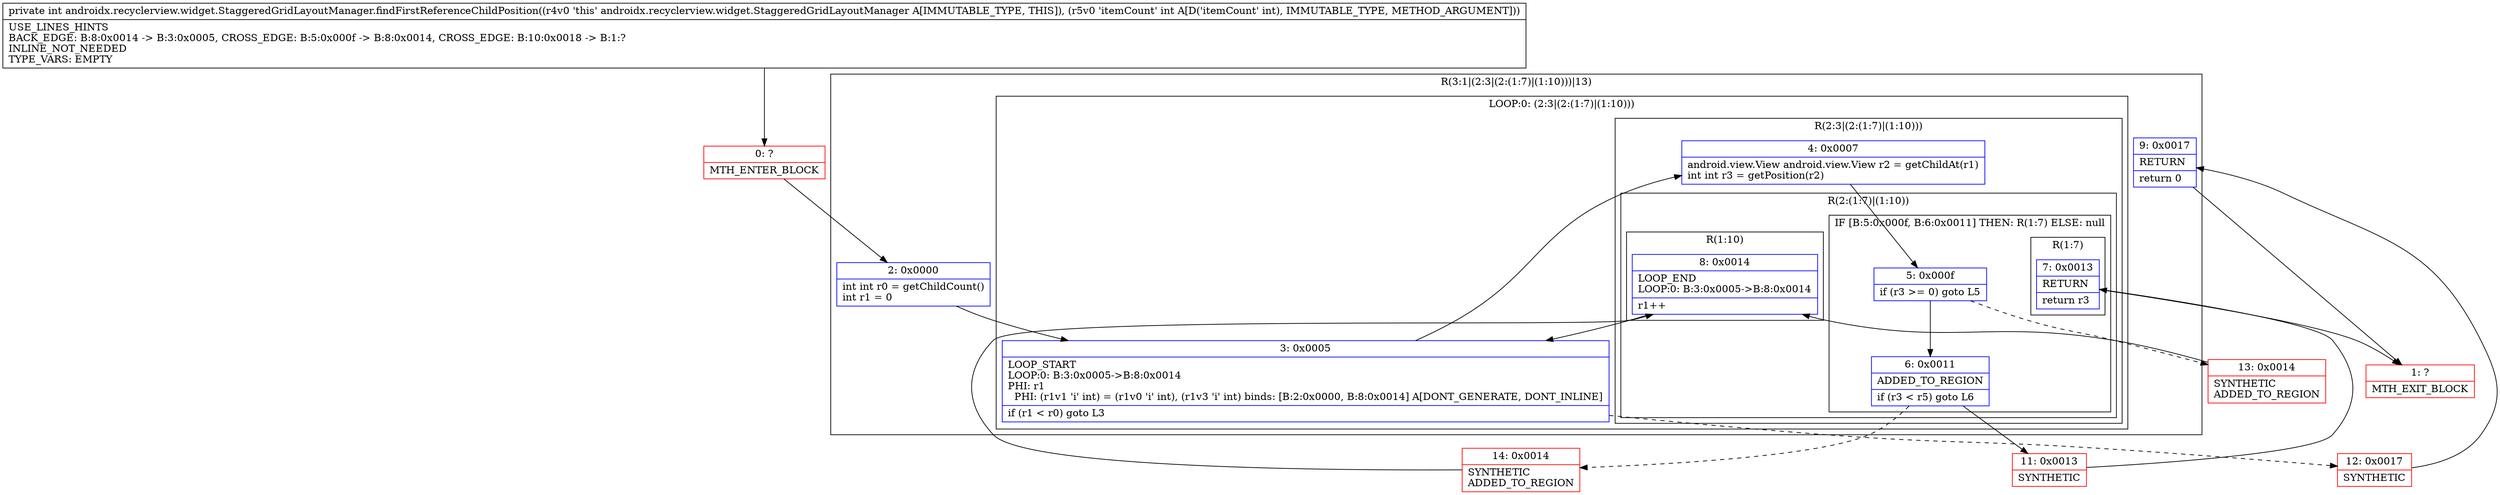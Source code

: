 digraph "CFG forandroidx.recyclerview.widget.StaggeredGridLayoutManager.findFirstReferenceChildPosition(I)I" {
subgraph cluster_Region_1835305279 {
label = "R(3:1|(2:3|(2:(1:7)|(1:10)))|13)";
node [shape=record,color=blue];
Node_2 [shape=record,label="{2\:\ 0x0000|int int r0 = getChildCount()\lint r1 = 0\l}"];
subgraph cluster_LoopRegion_120109859 {
label = "LOOP:0: (2:3|(2:(1:7)|(1:10)))";
node [shape=record,color=blue];
Node_3 [shape=record,label="{3\:\ 0x0005|LOOP_START\lLOOP:0: B:3:0x0005\-\>B:8:0x0014\lPHI: r1 \l  PHI: (r1v1 'i' int) = (r1v0 'i' int), (r1v3 'i' int) binds: [B:2:0x0000, B:8:0x0014] A[DONT_GENERATE, DONT_INLINE]\l|if (r1 \< r0) goto L3\l}"];
subgraph cluster_Region_787175095 {
label = "R(2:3|(2:(1:7)|(1:10)))";
node [shape=record,color=blue];
Node_4 [shape=record,label="{4\:\ 0x0007|android.view.View android.view.View r2 = getChildAt(r1)\lint int r3 = getPosition(r2)\l}"];
subgraph cluster_Region_1068896257 {
label = "R(2:(1:7)|(1:10))";
node [shape=record,color=blue];
subgraph cluster_IfRegion_1729040164 {
label = "IF [B:5:0x000f, B:6:0x0011] THEN: R(1:7) ELSE: null";
node [shape=record,color=blue];
Node_5 [shape=record,label="{5\:\ 0x000f|if (r3 \>= 0) goto L5\l}"];
Node_6 [shape=record,label="{6\:\ 0x0011|ADDED_TO_REGION\l|if (r3 \< r5) goto L6\l}"];
subgraph cluster_Region_624705861 {
label = "R(1:7)";
node [shape=record,color=blue];
Node_7 [shape=record,label="{7\:\ 0x0013|RETURN\l|return r3\l}"];
}
}
subgraph cluster_Region_1237201318 {
label = "R(1:10)";
node [shape=record,color=blue];
Node_8 [shape=record,label="{8\:\ 0x0014|LOOP_END\lLOOP:0: B:3:0x0005\-\>B:8:0x0014\l|r1++\l}"];
}
}
}
}
Node_9 [shape=record,label="{9\:\ 0x0017|RETURN\l|return 0\l}"];
}
Node_0 [shape=record,color=red,label="{0\:\ ?|MTH_ENTER_BLOCK\l}"];
Node_11 [shape=record,color=red,label="{11\:\ 0x0013|SYNTHETIC\l}"];
Node_1 [shape=record,color=red,label="{1\:\ ?|MTH_EXIT_BLOCK\l}"];
Node_14 [shape=record,color=red,label="{14\:\ 0x0014|SYNTHETIC\lADDED_TO_REGION\l}"];
Node_13 [shape=record,color=red,label="{13\:\ 0x0014|SYNTHETIC\lADDED_TO_REGION\l}"];
Node_12 [shape=record,color=red,label="{12\:\ 0x0017|SYNTHETIC\l}"];
MethodNode[shape=record,label="{private int androidx.recyclerview.widget.StaggeredGridLayoutManager.findFirstReferenceChildPosition((r4v0 'this' androidx.recyclerview.widget.StaggeredGridLayoutManager A[IMMUTABLE_TYPE, THIS]), (r5v0 'itemCount' int A[D('itemCount' int), IMMUTABLE_TYPE, METHOD_ARGUMENT]))  | USE_LINES_HINTS\lBACK_EDGE: B:8:0x0014 \-\> B:3:0x0005, CROSS_EDGE: B:5:0x000f \-\> B:8:0x0014, CROSS_EDGE: B:10:0x0018 \-\> B:1:?\lINLINE_NOT_NEEDED\lTYPE_VARS: EMPTY\l}"];
MethodNode -> Node_0;Node_2 -> Node_3;
Node_3 -> Node_4;
Node_3 -> Node_12[style=dashed];
Node_4 -> Node_5;
Node_5 -> Node_6;
Node_5 -> Node_13[style=dashed];
Node_6 -> Node_11;
Node_6 -> Node_14[style=dashed];
Node_7 -> Node_1;
Node_8 -> Node_3;
Node_9 -> Node_1;
Node_0 -> Node_2;
Node_11 -> Node_7;
Node_14 -> Node_8;
Node_13 -> Node_8;
Node_12 -> Node_9;
}

